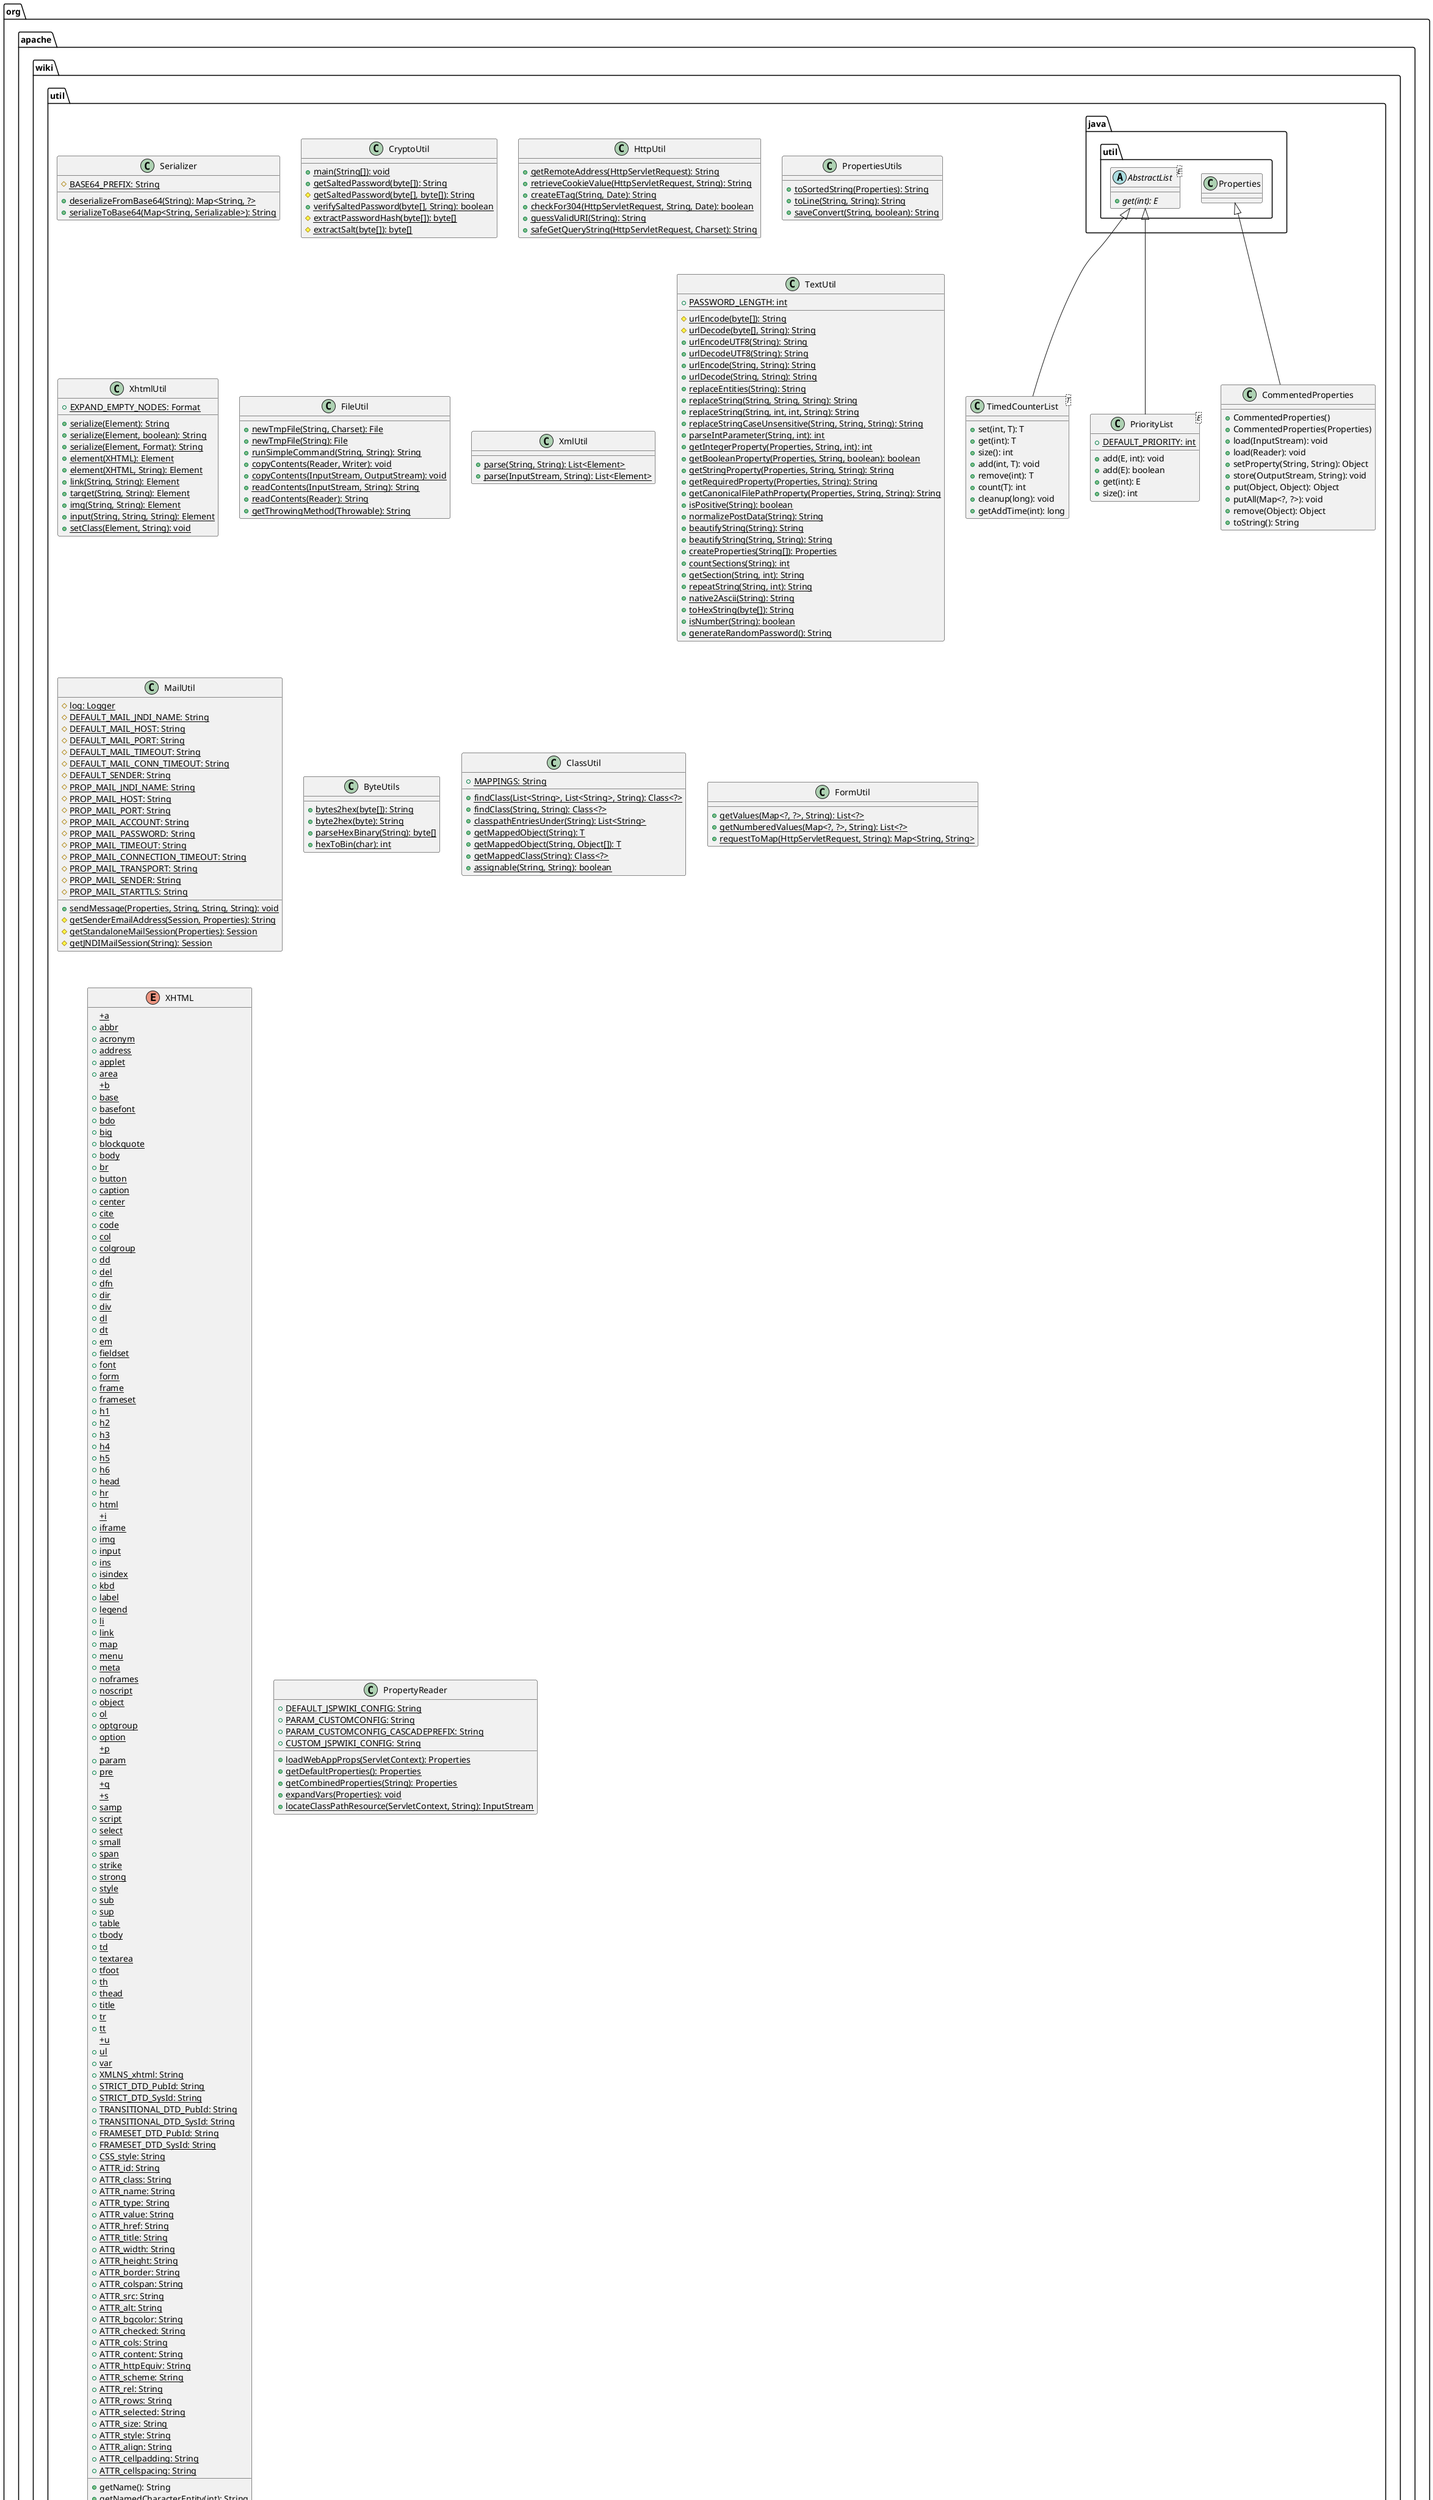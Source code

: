 @startuml

    namespace org.apache.wiki.util {

        class Serializer [[Serializer.html]] {
            {static} #BASE64_PREFIX: String
            {static} +deserializeFromBase64(String): Map<String, ?>
            {static} +serializeToBase64(Map<String, Serializable>): String
        }

        class TimedCounterList<T> [[TimedCounterList.html]] {
            +set(int, T): T
            +get(int): T
            +size(): int
            +add(int, T): void
            +remove(int): T
            +count(T): int
            +cleanup(long): void
            +getAddTime(int): long
        }

        class CryptoUtil [[CryptoUtil.html]] {
            {static} +main(String[]): void
            {static} +getSaltedPassword(byte[]): String
            {static} #getSaltedPassword(byte[], byte[]): String
            {static} +verifySaltedPassword(byte[], String): boolean
            {static} #extractPasswordHash(byte[]): byte[]
            {static} #extractSalt(byte[]): byte[]
        }

        class HttpUtil [[HttpUtil.html]] {
            {static} +getRemoteAddress(HttpServletRequest): String
            {static} +retrieveCookieValue(HttpServletRequest, String): String
            {static} +createETag(String, Date): String
            {static} +checkFor304(HttpServletRequest, String, Date): boolean
            {static} +guessValidURI(String): String
            {static} +safeGetQueryString(HttpServletRequest, Charset): String
        }

        class PropertiesUtils [[PropertiesUtils.html]] {
            {static} +toSortedString(Properties): String
            {static} +toLine(String, String): String
            {static} +saveConvert(String, boolean): String
        }

        class XhtmlUtil [[XhtmlUtil.html]] {
            {static} +EXPAND_EMPTY_NODES: Format
            {static} +serialize(Element): String
            {static} +serialize(Element, boolean): String
            {static} +serialize(Element, Format): String
            {static} +element(XHTML): Element
            {static} +element(XHTML, String): Element
            {static} +link(String, String): Element
            {static} +target(String, String): Element
            {static} +img(String, String): Element
            {static} +input(String, String, String): Element
            {static} +setClass(Element, String): void
        }

        class FileUtil [[FileUtil.html]] {
            {static} +newTmpFile(String, Charset): File
            {static} +newTmpFile(String): File
            {static} +runSimpleCommand(String, String): String
            {static} +copyContents(Reader, Writer): void
            {static} +copyContents(InputStream, OutputStream): void
            {static} +readContents(InputStream, String): String
            {static} +readContents(Reader): String
            {static} +getThrowingMethod(Throwable): String
        }

        class XmlUtil [[XmlUtil.html]] {
            {static} +parse(String, String): List<Element>
            {static} +parse(InputStream, String): List<Element>
        }

        class TextUtil [[TextUtil.html]] {
            {static} +PASSWORD_LENGTH: int
            {static} #urlEncode(byte[]): String
            {static} #urlDecode(byte[], String): String
            {static} +urlEncodeUTF8(String): String
            {static} +urlDecodeUTF8(String): String
            {static} +urlEncode(String, String): String
            {static} +urlDecode(String, String): String
            {static} +replaceEntities(String): String
            {static} +replaceString(String, String, String): String
            {static} +replaceString(String, int, int, String): String
            {static} +replaceStringCaseUnsensitive(String, String, String): String
            {static} +parseIntParameter(String, int): int
            {static} +getIntegerProperty(Properties, String, int): int
            {static} +getBooleanProperty(Properties, String, boolean): boolean
            {static} +getStringProperty(Properties, String, String): String
            {static} +getRequiredProperty(Properties, String): String
            {static} +getCanonicalFilePathProperty(Properties, String, String): String
            {static} +isPositive(String): boolean
            {static} +normalizePostData(String): String
            {static} +beautifyString(String): String
            {static} +beautifyString(String, String): String
            {static} +createProperties(String[]): Properties
            {static} +countSections(String): int
            {static} +getSection(String, int): String
            {static} +repeatString(String, int): String
            {static} +native2Ascii(String): String
            {static} +toHexString(byte[]): String
            {static} +isNumber(String): boolean
            {static} +generateRandomPassword(): String
        }

        class MailUtil [[MailUtil.html]] {
            {static} #log: Logger
            {static} #DEFAULT_MAIL_JNDI_NAME: String
            {static} #DEFAULT_MAIL_HOST: String
            {static} #DEFAULT_MAIL_PORT: String
            {static} #DEFAULT_MAIL_TIMEOUT: String
            {static} #DEFAULT_MAIL_CONN_TIMEOUT: String
            {static} #DEFAULT_SENDER: String
            {static} #PROP_MAIL_JNDI_NAME: String
            {static} #PROP_MAIL_HOST: String
            {static} #PROP_MAIL_PORT: String
            {static} #PROP_MAIL_ACCOUNT: String
            {static} #PROP_MAIL_PASSWORD: String
            {static} #PROP_MAIL_TIMEOUT: String
            {static} #PROP_MAIL_CONNECTION_TIMEOUT: String
            {static} #PROP_MAIL_TRANSPORT: String
            {static} #PROP_MAIL_SENDER: String
            {static} #PROP_MAIL_STARTTLS: String
            {static} +sendMessage(Properties, String, String, String): void
            {static} #getSenderEmailAddress(Session, Properties): String
            {static} #getStandaloneMailSession(Properties): Session
            {static} #getJNDIMailSession(String): Session
        }

        class ByteUtils [[ByteUtils.html]] {
            {static} +bytes2hex(byte[]): String
            {static} +byte2hex(byte): String
            {static} +parseHexBinary(String): byte[]
            {static} +hexToBin(char): int
        }

        class CommentedProperties [[CommentedProperties.html]] {
            +CommentedProperties()
            +CommentedProperties(Properties)
            +load(InputStream): void
            +load(Reader): void
            +setProperty(String, String): Object
            +store(OutputStream, String): void
            +put(Object, Object): Object
            +putAll(Map<?, ?>): void
            +remove(Object): Object
            +toString(): String
        }

        class ClassUtil [[ClassUtil.html]] {
            {static} +MAPPINGS: String
            {static} +findClass(List<String>, List<String>, String): Class<?>
            {static} +findClass(String, String): Class<?>
            {static} +classpathEntriesUnder(String): List<String>
            {static} +getMappedObject(String): T
            {static} +getMappedObject(String, Object[]): T
            {static} +getMappedClass(String): Class<?>
            {static} +assignable(String, String): boolean
        }

        class FormUtil [[FormUtil.html]] {
            {static} +getValues(Map<?, ?>, String): List<?>
            {static} +getNumberedValues(Map<?, ?>, String): List<?>
            {static} +requestToMap(HttpServletRequest, String): Map<String, String>
        }

        class PriorityList<E> [[PriorityList.html]] {
            {static} +DEFAULT_PRIORITY: int
            +add(E, int): void
            +add(E): boolean
            +get(int): E
            +size(): int
        }

        enum XHTML [[XHTML.html]] {
            {static} +a
            {static} +abbr
            {static} +acronym
            {static} +address
            {static} +applet
            {static} +area
            {static} +b
            {static} +base
            {static} +basefont
            {static} +bdo
            {static} +big
            {static} +blockquote
            {static} +body
            {static} +br
            {static} +button
            {static} +caption
            {static} +center
            {static} +cite
            {static} +code
            {static} +col
            {static} +colgroup
            {static} +dd
            {static} +del
            {static} +dfn
            {static} +dir
            {static} +div
            {static} +dl
            {static} +dt
            {static} +em
            {static} +fieldset
            {static} +font
            {static} +form
            {static} +frame
            {static} +frameset
            {static} +h1
            {static} +h2
            {static} +h3
            {static} +h4
            {static} +h5
            {static} +h6
            {static} +head
            {static} +hr
            {static} +html
            {static} +i
            {static} +iframe
            {static} +img
            {static} +input
            {static} +ins
            {static} +isindex
            {static} +kbd
            {static} +label
            {static} +legend
            {static} +li
            {static} +link
            {static} +map
            {static} +menu
            {static} +meta
            {static} +noframes
            {static} +noscript
            {static} +object
            {static} +ol
            {static} +optgroup
            {static} +option
            {static} +p
            {static} +param
            {static} +pre
            {static} +q
            {static} +s
            {static} +samp
            {static} +script
            {static} +select
            {static} +small
            {static} +span
            {static} +strike
            {static} +strong
            {static} +style
            {static} +sub
            {static} +sup
            {static} +table
            {static} +tbody
            {static} +td
            {static} +textarea
            {static} +tfoot
            {static} +th
            {static} +thead
            {static} +title
            {static} +tr
            {static} +tt
            {static} +u
            {static} +ul
            {static} +var
            {static} +XMLNS_xhtml: String
            {static} +STRICT_DTD_PubId: String
            {static} +STRICT_DTD_SysId: String
            {static} +TRANSITIONAL_DTD_PubId: String
            {static} +TRANSITIONAL_DTD_SysId: String
            {static} +FRAMESET_DTD_PubId: String
            {static} +FRAMESET_DTD_SysId: String
            {static} +CSS_style: String
            {static} +ATTR_id: String
            {static} +ATTR_class: String
            {static} +ATTR_name: String
            {static} +ATTR_type: String
            {static} +ATTR_value: String
            {static} +ATTR_href: String
            {static} +ATTR_title: String
            {static} +ATTR_width: String
            {static} +ATTR_height: String
            {static} +ATTR_border: String
            {static} +ATTR_colspan: String
            {static} +ATTR_src: String
            {static} +ATTR_alt: String
            {static} +ATTR_bgcolor: String
            {static} +ATTR_checked: String
            {static} +ATTR_cols: String
            {static} +ATTR_content: String
            {static} +ATTR_httpEquiv: String
            {static} +ATTR_scheme: String
            {static} +ATTR_rel: String
            {static} +ATTR_rows: String
            {static} +ATTR_selected: String
            {static} +ATTR_size: String
            {static} +ATTR_style: String
            {static} +ATTR_align: String
            {static} +ATTR_cellpadding: String
            {static} +ATTR_cellspacing: String
            +getName(): String
            {static} +getNamedCharacterEntity(int): String
        }

        class PropertyReader [[PropertyReader.html]] {
            {static} +DEFAULT_JSPWIKI_CONFIG: String
            {static} +PARAM_CUSTOMCONFIG: String
            {static} +PARAM_CUSTOMCONFIG_CASCADEPREFIX: String
            {static} +CUSTOM_JSPWIKI_CONFIG: String
            {static} +loadWebAppProps(ServletContext): Properties
            {static} +getDefaultProperties(): Properties
            {static} +getCombinedProperties(String): Properties
            {static} +expandVars(Properties): void
            {static} +locateClassPathResource(ServletContext, String): InputStream
        }

        abstract class java.util.AbstractList<E> {
            {abstract} +get(int): E
        }
        java.util.AbstractList <|-- TimedCounterList

        class java.util.Properties
        java.util.Properties <|-- CommentedProperties

        java.util.AbstractList <|-- PriorityList

    }


    center footer UMLDoclet 1.1.4, PlantUML 1.2019.05
@enduml
